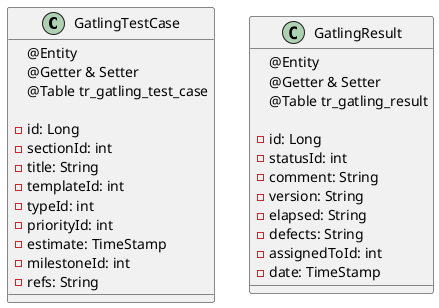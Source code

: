 @startuml
'https://plantuml.com/class-diagram


class GatlingTestCase {
        @Entity
        @Getter & Setter
        @Table tr_gatling_test_case

        - id: Long
        - sectionId: int
        - title: String
        - templateId: int
        - typeId: int
        - priorityId: int
        - estimate: TimeStamp
        - milestoneId: int
        - refs: String

}
class GatlingResult {
    @Entity
    @Getter & Setter
    @Table tr_gatling_result

    - id: Long
    - statusId: int
    - comment: String
    - version: String
    - elapsed: String
    - defects: String
    - assignedToId: int
    - date: TimeStamp
}

@enduml